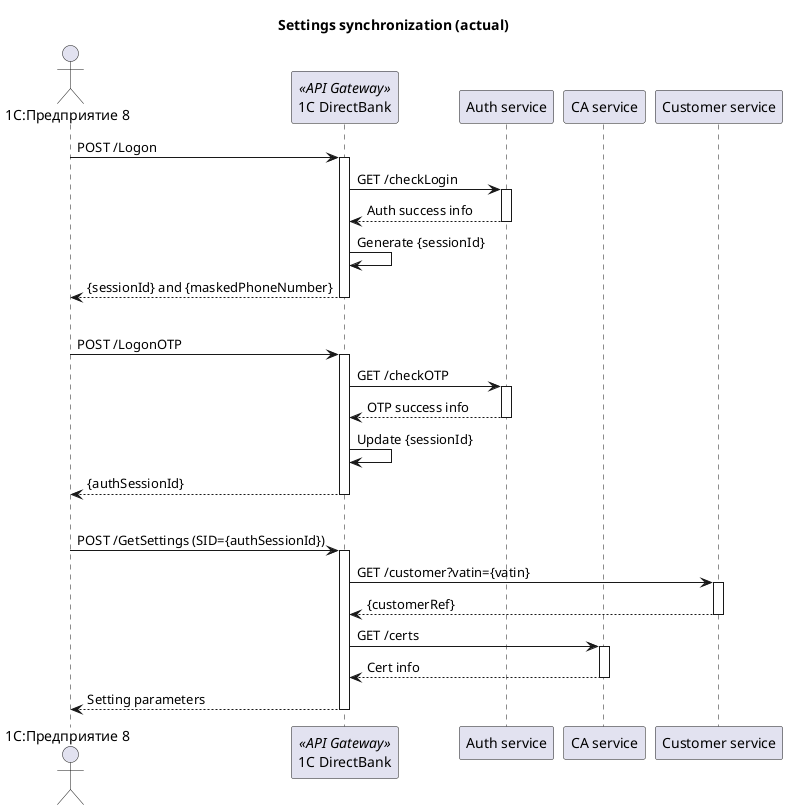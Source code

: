@startuml 1c-directbank-actual-sync-sequence

actor "1C:Предприятие 8" as 1CERP
participant "1C DirectBank" as 1CDirect <<API Gateway>>
participant "Auth service" as AutheService
participant "CA service" as CAService
participant "Customer service" as CustomerService

title Settings synchronization (actual)

1CERP -> 1CDirect: POST /Logon
activate 1CDirect

1CDirect -> AutheService: GET /checkLogin
activate AutheService
return Auth success info

1CDirect -> 1CDirect: Generate {sessionId}
return {sessionId} and {maskedPhoneNumber}

|||

1CERP -> 1CDirect: POST /LogonOTP
activate 1CDirect

1CDirect -> AutheService: GET /checkOTP
activate AutheService

return OTP success info

1CDirect -> 1CDirect: Update {sessionId}

return {authSessionId}

|||

1CERP -> 1CDirect: POST /GetSettings (SID={authSessionId})
activate 1CDirect

1CDirect -> CustomerService: GET /customer?vatin={vatin}
activate CustomerService

return {customerRef}

1CDirect -> CAService: GET /certs
activate CAService

return Cert info

return Setting parameters 

@enduml

@startuml 1c-directbank-actual-cert-auth-sequence

actor "1C:Предприятие 8" as 1CERP
participant "1C DirectBank" as 1CDirect <<API Gateway>>
participant "CA service" as CAService

title Authentication by certificate (actual)

1CERP -> 1CDirect: POST /LogonCert
activate 1CDirect

1CDirect -> CAService: GET /certs?serial_number={serial_number}
activate CAService

return Certificate {status} with {public_key}

1CDirect -> 1CDirect: Generate {authSessionId}

1CDirect -> 1CDirect: Encrypt {authSessionId} to {EncryptedSID}

return {EncryptedSID}

|||

1CERP -> 1CDirect: Request with SID={authSessionId}
activate 1CDirect

1CDirect -> 1CDirect: Authorize request by saved {authSessionId}

return: Response

@enduml
